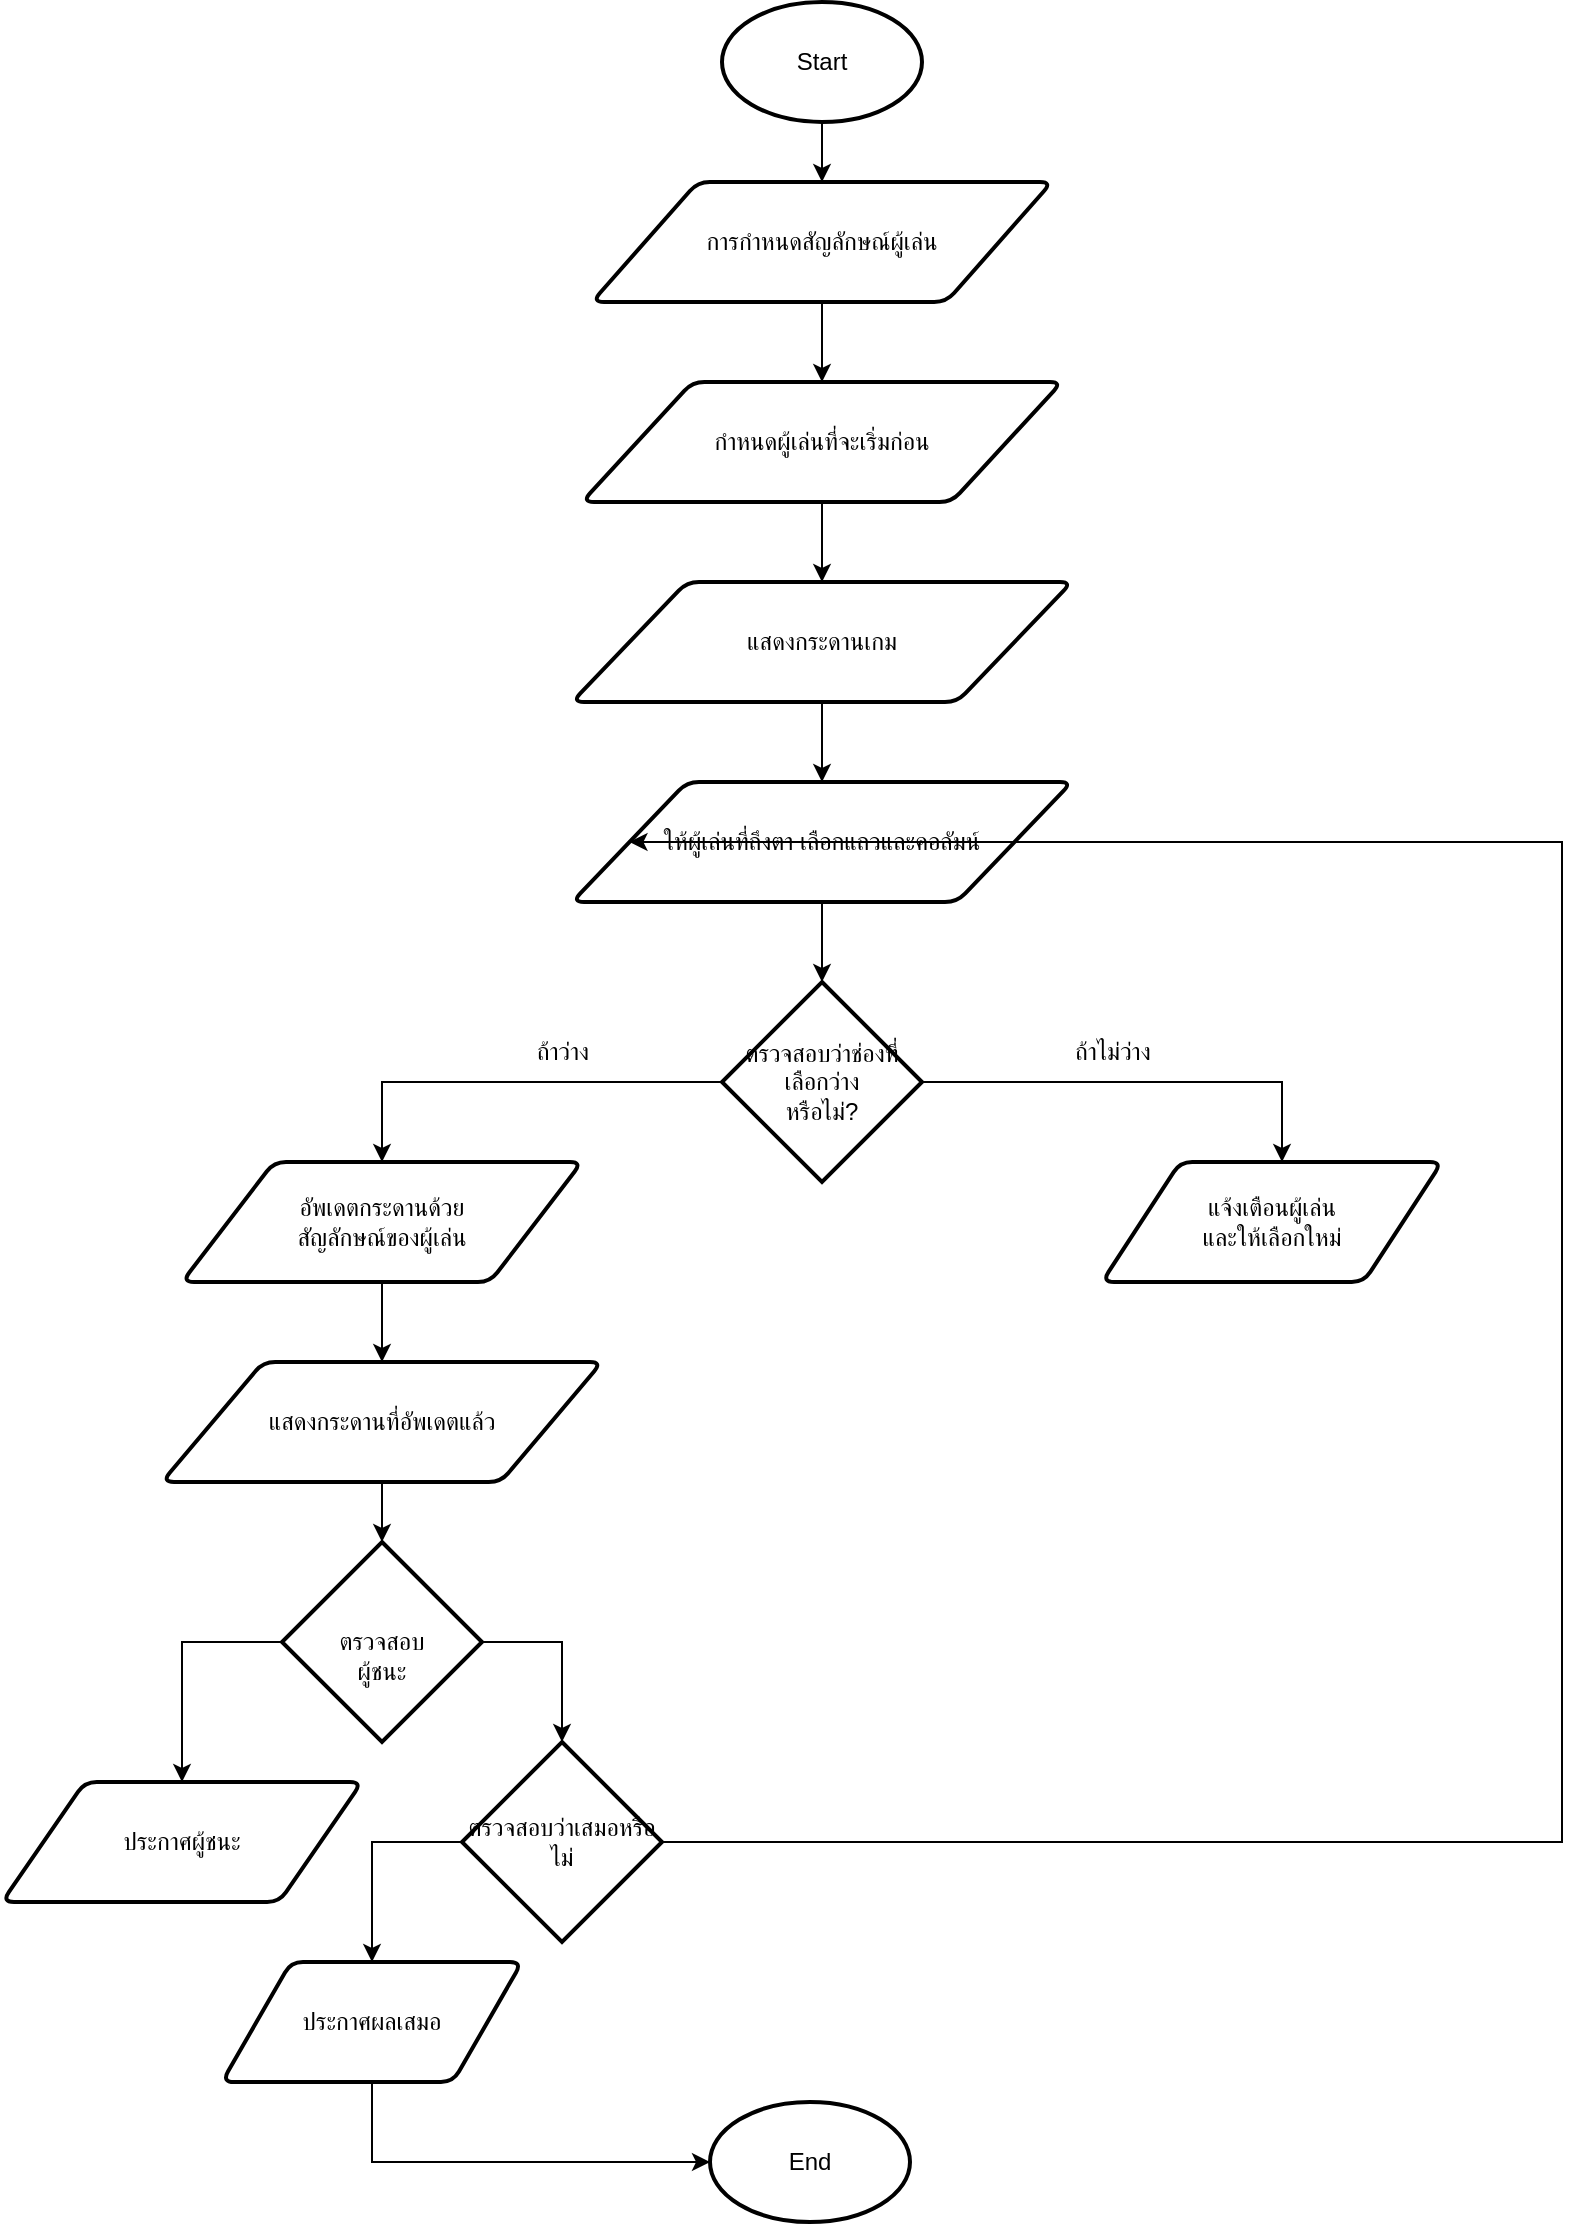 <mxfile version="24.8.3">
  <diagram name="Page-1" id="2Aa24GqF2XLu8oOQqRLy">
    <mxGraphModel dx="3180" dy="2013" grid="1" gridSize="10" guides="1" tooltips="1" connect="1" arrows="1" fold="1" page="1" pageScale="1" pageWidth="2336" pageHeight="1654" math="0" shadow="0">
      <root>
        <mxCell id="0" />
        <mxCell id="1" parent="0" />
        <mxCell id="jj-g4El_jdK13T-80Ow1-3" style="edgeStyle=orthogonalEdgeStyle;rounded=0;orthogonalLoop=1;jettySize=auto;html=1;exitX=0.5;exitY=1;exitDx=0;exitDy=0;entryX=0.5;entryY=0;entryDx=0;entryDy=0;" edge="1" parent="1">
          <mxGeometry relative="1" as="geometry">
            <mxPoint x="1182" y="180" as="sourcePoint" />
            <mxPoint x="1182" y="220" as="targetPoint" />
          </mxGeometry>
        </mxCell>
        <mxCell id="jj-g4El_jdK13T-80Ow1-15" style="edgeStyle=orthogonalEdgeStyle;rounded=0;orthogonalLoop=1;jettySize=auto;html=1;exitX=0;exitY=0.5;exitDx=0;exitDy=0;exitPerimeter=0;" edge="1" parent="1" source="jj-g4El_jdK13T-80Ow1-48">
          <mxGeometry relative="1" as="geometry">
            <mxPoint x="1123" y="655" as="sourcePoint" />
            <mxPoint x="968" y="660" as="targetPoint" />
            <Array as="points">
              <mxPoint x="968" y="620" />
            </Array>
          </mxGeometry>
        </mxCell>
        <mxCell id="jj-g4El_jdK13T-80Ow1-16" value="ถ้าว่าง" style="text;html=1;align=center;verticalAlign=middle;resizable=0;points=[];autosize=1;strokeColor=none;fillColor=none;" vertex="1" parent="1">
          <mxGeometry x="1033" y="590" width="50" height="30" as="geometry" />
        </mxCell>
        <mxCell id="jj-g4El_jdK13T-80Ow1-19" value="ถ้าไม่ว่าง" style="text;html=1;align=center;verticalAlign=middle;resizable=0;points=[];autosize=1;strokeColor=none;fillColor=none;" vertex="1" parent="1">
          <mxGeometry x="1298" y="590" width="70" height="30" as="geometry" />
        </mxCell>
        <mxCell id="jj-g4El_jdK13T-80Ow1-59" value="" style="edgeStyle=orthogonalEdgeStyle;rounded=0;orthogonalLoop=1;jettySize=auto;html=1;" edge="1" parent="1" source="jj-g4El_jdK13T-80Ow1-35" target="jj-g4El_jdK13T-80Ow1-58">
          <mxGeometry relative="1" as="geometry" />
        </mxCell>
        <mxCell id="jj-g4El_jdK13T-80Ow1-35" value="แสดงกระดานที่อัพเดตแล้ว" style="shape=parallelogram;html=1;strokeWidth=2;perimeter=parallelogramPerimeter;whiteSpace=wrap;rounded=1;arcSize=12;size=0.23;" vertex="1" parent="1">
          <mxGeometry x="858" y="760" width="220" height="60" as="geometry" />
        </mxCell>
        <mxCell id="jj-g4El_jdK13T-80Ow1-42" value="" style="edgeStyle=orthogonalEdgeStyle;rounded=0;orthogonalLoop=1;jettySize=auto;html=1;" edge="1" parent="1" source="jj-g4El_jdK13T-80Ow1-36" target="jj-g4El_jdK13T-80Ow1-39">
          <mxGeometry relative="1" as="geometry" />
        </mxCell>
        <mxCell id="jj-g4El_jdK13T-80Ow1-36" value="การกำหนดสัญลักษณ์ผู้เล่น" style="shape=parallelogram;html=1;strokeWidth=2;perimeter=parallelogramPerimeter;whiteSpace=wrap;rounded=1;arcSize=12;size=0.23;" vertex="1" parent="1">
          <mxGeometry x="1073" y="170" width="230" height="60" as="geometry" />
        </mxCell>
        <mxCell id="jj-g4El_jdK13T-80Ow1-41" value="" style="edgeStyle=orthogonalEdgeStyle;rounded=0;orthogonalLoop=1;jettySize=auto;html=1;" edge="1" parent="1" source="jj-g4El_jdK13T-80Ow1-37" target="jj-g4El_jdK13T-80Ow1-36">
          <mxGeometry relative="1" as="geometry" />
        </mxCell>
        <mxCell id="jj-g4El_jdK13T-80Ow1-37" value="Start" style="strokeWidth=2;html=1;shape=mxgraph.flowchart.start_1;whiteSpace=wrap;" vertex="1" parent="1">
          <mxGeometry x="1138" y="80" width="100" height="60" as="geometry" />
        </mxCell>
        <mxCell id="jj-g4El_jdK13T-80Ow1-44" value="" style="edgeStyle=orthogonalEdgeStyle;rounded=0;orthogonalLoop=1;jettySize=auto;html=1;" edge="1" parent="1" source="jj-g4El_jdK13T-80Ow1-39" target="jj-g4El_jdK13T-80Ow1-43">
          <mxGeometry relative="1" as="geometry" />
        </mxCell>
        <mxCell id="jj-g4El_jdK13T-80Ow1-39" value="กำหนดผู้เล่นที่จะเริ่มก่อน" style="shape=parallelogram;html=1;strokeWidth=2;perimeter=parallelogramPerimeter;whiteSpace=wrap;rounded=1;arcSize=12;size=0.23;" vertex="1" parent="1">
          <mxGeometry x="1068" y="270" width="240" height="60" as="geometry" />
        </mxCell>
        <mxCell id="jj-g4El_jdK13T-80Ow1-47" value="" style="edgeStyle=orthogonalEdgeStyle;rounded=0;orthogonalLoop=1;jettySize=auto;html=1;" edge="1" parent="1" source="jj-g4El_jdK13T-80Ow1-43" target="jj-g4El_jdK13T-80Ow1-45">
          <mxGeometry relative="1" as="geometry" />
        </mxCell>
        <mxCell id="jj-g4El_jdK13T-80Ow1-43" value="แสดงกระดานเกม" style="shape=parallelogram;html=1;strokeWidth=2;perimeter=parallelogramPerimeter;whiteSpace=wrap;rounded=1;arcSize=12;size=0.23;" vertex="1" parent="1">
          <mxGeometry x="1063" y="370" width="250" height="60" as="geometry" />
        </mxCell>
        <mxCell id="jj-g4El_jdK13T-80Ow1-46" value="" style="edgeStyle=orthogonalEdgeStyle;rounded=0;orthogonalLoop=1;jettySize=auto;html=1;exitX=0.5;exitY=1;exitDx=0;exitDy=0;" edge="1" parent="1" target="jj-g4El_jdK13T-80Ow1-45">
          <mxGeometry relative="1" as="geometry">
            <mxPoint x="1182" y="480" as="sourcePoint" />
            <mxPoint x="1182" y="480" as="targetPoint" />
          </mxGeometry>
        </mxCell>
        <mxCell id="jj-g4El_jdK13T-80Ow1-49" value="" style="edgeStyle=orthogonalEdgeStyle;rounded=0;orthogonalLoop=1;jettySize=auto;html=1;" edge="1" parent="1" source="jj-g4El_jdK13T-80Ow1-45" target="jj-g4El_jdK13T-80Ow1-48">
          <mxGeometry relative="1" as="geometry" />
        </mxCell>
        <mxCell id="jj-g4El_jdK13T-80Ow1-45" value="ให้ผู้เล่นที่ถึงตา เลือกแถวและคอลัมน์" style="shape=parallelogram;html=1;strokeWidth=2;perimeter=parallelogramPerimeter;whiteSpace=wrap;rounded=1;arcSize=12;size=0.23;" vertex="1" parent="1">
          <mxGeometry x="1063" y="470" width="250" height="60" as="geometry" />
        </mxCell>
        <mxCell id="jj-g4El_jdK13T-80Ow1-51" style="edgeStyle=orthogonalEdgeStyle;rounded=0;orthogonalLoop=1;jettySize=auto;html=1;exitX=1;exitY=0.5;exitDx=0;exitDy=0;exitPerimeter=0;" edge="1" parent="1" source="jj-g4El_jdK13T-80Ow1-48" target="jj-g4El_jdK13T-80Ow1-50">
          <mxGeometry relative="1" as="geometry">
            <Array as="points">
              <mxPoint x="1418" y="620" />
            </Array>
          </mxGeometry>
        </mxCell>
        <mxCell id="jj-g4El_jdK13T-80Ow1-48" value="ตรวจสอบว่าช่องที่&lt;div&gt;เลือกว่าง&lt;div&gt;หรือไม่?&lt;/div&gt;&lt;/div&gt;" style="strokeWidth=2;html=1;shape=mxgraph.flowchart.decision;whiteSpace=wrap;" vertex="1" parent="1">
          <mxGeometry x="1138" y="570" width="100" height="100" as="geometry" />
        </mxCell>
        <mxCell id="jj-g4El_jdK13T-80Ow1-50" value="แจ้งเตือนผู้เล่น&lt;div&gt;และให้เลือกใหม่&lt;/div&gt;" style="shape=parallelogram;html=1;strokeWidth=2;perimeter=parallelogramPerimeter;whiteSpace=wrap;rounded=1;arcSize=12;size=0.23;" vertex="1" parent="1">
          <mxGeometry x="1328" y="660" width="170" height="60" as="geometry" />
        </mxCell>
        <mxCell id="jj-g4El_jdK13T-80Ow1-57" value="" style="edgeStyle=orthogonalEdgeStyle;rounded=0;orthogonalLoop=1;jettySize=auto;html=1;" edge="1" parent="1" source="jj-g4El_jdK13T-80Ow1-52" target="jj-g4El_jdK13T-80Ow1-35">
          <mxGeometry relative="1" as="geometry" />
        </mxCell>
        <mxCell id="jj-g4El_jdK13T-80Ow1-52" value="อัพเดตกระดานด้วย&lt;div&gt;สัญลักษณ์ของผู้เล่น&lt;/div&gt;" style="shape=parallelogram;html=1;strokeWidth=2;perimeter=parallelogramPerimeter;whiteSpace=wrap;rounded=1;arcSize=12;size=0.23;" vertex="1" parent="1">
          <mxGeometry x="868" y="660" width="200" height="60" as="geometry" />
        </mxCell>
        <mxCell id="jj-g4El_jdK13T-80Ow1-61" style="edgeStyle=orthogonalEdgeStyle;rounded=0;orthogonalLoop=1;jettySize=auto;html=1;exitX=0;exitY=0.5;exitDx=0;exitDy=0;exitPerimeter=0;entryX=0.5;entryY=0;entryDx=0;entryDy=0;" edge="1" parent="1" source="jj-g4El_jdK13T-80Ow1-58" target="jj-g4El_jdK13T-80Ow1-60">
          <mxGeometry relative="1" as="geometry" />
        </mxCell>
        <mxCell id="jj-g4El_jdK13T-80Ow1-58" value="&lt;br&gt;ตรวจสอบ&lt;div&gt;ผู้ชนะ&lt;br&gt;&lt;/div&gt;" style="strokeWidth=2;html=1;shape=mxgraph.flowchart.decision;whiteSpace=wrap;" vertex="1" parent="1">
          <mxGeometry x="918" y="850" width="100" height="100" as="geometry" />
        </mxCell>
        <mxCell id="jj-g4El_jdK13T-80Ow1-60" value="ประกาศผู้ชนะ" style="shape=parallelogram;html=1;strokeWidth=2;perimeter=parallelogramPerimeter;whiteSpace=wrap;rounded=1;arcSize=12;size=0.23;" vertex="1" parent="1">
          <mxGeometry x="778" y="970" width="180" height="60" as="geometry" />
        </mxCell>
        <mxCell id="jj-g4El_jdK13T-80Ow1-66" style="edgeStyle=orthogonalEdgeStyle;rounded=0;orthogonalLoop=1;jettySize=auto;html=1;exitX=0;exitY=0.5;exitDx=0;exitDy=0;exitPerimeter=0;entryX=0.5;entryY=0;entryDx=0;entryDy=0;" edge="1" parent="1" source="jj-g4El_jdK13T-80Ow1-63" target="jj-g4El_jdK13T-80Ow1-65">
          <mxGeometry relative="1" as="geometry" />
        </mxCell>
        <mxCell id="jj-g4El_jdK13T-80Ow1-67" style="edgeStyle=orthogonalEdgeStyle;rounded=0;orthogonalLoop=1;jettySize=auto;html=1;exitX=1;exitY=0.5;exitDx=0;exitDy=0;exitPerimeter=0;entryX=0;entryY=0.5;entryDx=0;entryDy=0;" edge="1" parent="1" target="jj-g4El_jdK13T-80Ow1-45">
          <mxGeometry relative="1" as="geometry">
            <mxPoint x="1071.69" y="500" as="targetPoint" />
            <mxPoint x="1087.94" y="1000" as="sourcePoint" />
            <Array as="points">
              <mxPoint x="1558" y="1000" />
              <mxPoint x="1558" y="500" />
            </Array>
          </mxGeometry>
        </mxCell>
        <mxCell id="jj-g4El_jdK13T-80Ow1-63" value="ตรวจสอบว่าเสมอหรือไม่" style="strokeWidth=2;html=1;shape=mxgraph.flowchart.decision;whiteSpace=wrap;" vertex="1" parent="1">
          <mxGeometry x="1008" y="950" width="100" height="100" as="geometry" />
        </mxCell>
        <mxCell id="jj-g4El_jdK13T-80Ow1-64" style="edgeStyle=orthogonalEdgeStyle;rounded=0;orthogonalLoop=1;jettySize=auto;html=1;exitX=1;exitY=0.5;exitDx=0;exitDy=0;exitPerimeter=0;entryX=0.5;entryY=0;entryDx=0;entryDy=0;entryPerimeter=0;" edge="1" parent="1" source="jj-g4El_jdK13T-80Ow1-58" target="jj-g4El_jdK13T-80Ow1-63">
          <mxGeometry relative="1" as="geometry" />
        </mxCell>
        <mxCell id="jj-g4El_jdK13T-80Ow1-65" value="ประกาศผลเสมอ" style="shape=parallelogram;html=1;strokeWidth=2;perimeter=parallelogramPerimeter;whiteSpace=wrap;rounded=1;arcSize=12;size=0.23;" vertex="1" parent="1">
          <mxGeometry x="888" y="1060" width="150" height="60" as="geometry" />
        </mxCell>
        <mxCell id="jj-g4El_jdK13T-80Ow1-69" value="End" style="strokeWidth=2;html=1;shape=mxgraph.flowchart.start_1;whiteSpace=wrap;" vertex="1" parent="1">
          <mxGeometry x="1132" y="1130" width="100" height="60" as="geometry" />
        </mxCell>
        <mxCell id="jj-g4El_jdK13T-80Ow1-70" style="edgeStyle=orthogonalEdgeStyle;rounded=0;orthogonalLoop=1;jettySize=auto;html=1;exitX=0.5;exitY=1;exitDx=0;exitDy=0;entryX=0;entryY=0.5;entryDx=0;entryDy=0;entryPerimeter=0;" edge="1" parent="1" source="jj-g4El_jdK13T-80Ow1-65" target="jj-g4El_jdK13T-80Ow1-69">
          <mxGeometry relative="1" as="geometry" />
        </mxCell>
      </root>
    </mxGraphModel>
  </diagram>
</mxfile>

